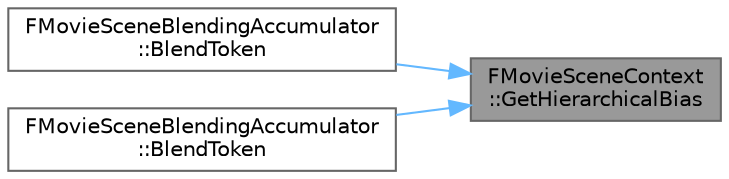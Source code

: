 digraph "FMovieSceneContext::GetHierarchicalBias"
{
 // INTERACTIVE_SVG=YES
 // LATEX_PDF_SIZE
  bgcolor="transparent";
  edge [fontname=Helvetica,fontsize=10,labelfontname=Helvetica,labelfontsize=10];
  node [fontname=Helvetica,fontsize=10,shape=box,height=0.2,width=0.4];
  rankdir="RL";
  Node1 [id="Node000001",label="FMovieSceneContext\l::GetHierarchicalBias",height=0.2,width=0.4,color="gray40", fillcolor="grey60", style="filled", fontcolor="black",tooltip="Get the hierarchical bias for the current context."];
  Node1 -> Node2 [id="edge1_Node000001_Node000002",dir="back",color="steelblue1",style="solid",tooltip=" "];
  Node2 [id="Node000002",label="FMovieSceneBlendingAccumulator\l::BlendToken",height=0.2,width=0.4,color="grey40", fillcolor="white", style="filled",URL="$d4/d97/structFMovieSceneBlendingAccumulator.html#a653e69b1585d1980406ad26dfe8293b3",tooltip="Add a token that will be blended together with other tokens of the same type and actuator this frame,..."];
  Node1 -> Node3 [id="edge2_Node000001_Node000003",dir="back",color="steelblue1",style="solid",tooltip=" "];
  Node3 [id="Node000003",label="FMovieSceneBlendingAccumulator\l::BlendToken",height=0.2,width=0.4,color="grey40", fillcolor="white", style="filled",URL="$d4/d97/structFMovieSceneBlendingAccumulator.html#a74604cf1a1e172e5466eb2d052bdd91c",tooltip="Add a global token (not bound to a particular object) that will be blended together with other tokens..."];
}
